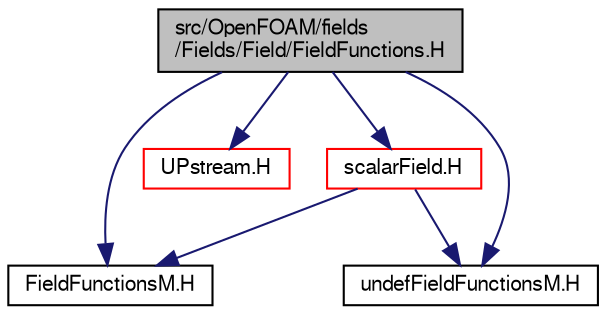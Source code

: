 digraph "src/OpenFOAM/fields/Fields/Field/FieldFunctions.H"
{
  bgcolor="transparent";
  edge [fontname="FreeSans",fontsize="10",labelfontname="FreeSans",labelfontsize="10"];
  node [fontname="FreeSans",fontsize="10",shape=record];
  Node0 [label="src/OpenFOAM/fields\l/Fields/Field/FieldFunctions.H",height=0.2,width=0.4,color="black", fillcolor="grey75", style="filled", fontcolor="black"];
  Node0 -> Node1 [color="midnightblue",fontsize="10",style="solid",fontname="FreeSans"];
  Node1 [label="FieldFunctionsM.H",height=0.2,width=0.4,color="black",URL="$a09587.html",tooltip="High performance macro functions for Field<Type> algebra. These expand using either array element acc..."];
  Node0 -> Node2 [color="midnightblue",fontsize="10",style="solid",fontname="FreeSans"];
  Node2 [label="UPstream.H",height=0.2,width=0.4,color="red",URL="$a09164.html"];
  Node0 -> Node70 [color="midnightblue",fontsize="10",style="solid",fontname="FreeSans"];
  Node70 [label="undefFieldFunctionsM.H",height=0.2,width=0.4,color="black",URL="$a09605.html"];
  Node0 -> Node71 [color="midnightblue",fontsize="10",style="solid",fontname="FreeSans"];
  Node71 [label="scalarField.H",height=0.2,width=0.4,color="red",URL="$a09656.html"];
  Node71 -> Node1 [color="midnightblue",fontsize="10",style="solid",fontname="FreeSans"];
  Node71 -> Node70 [color="midnightblue",fontsize="10",style="solid",fontname="FreeSans"];
}

